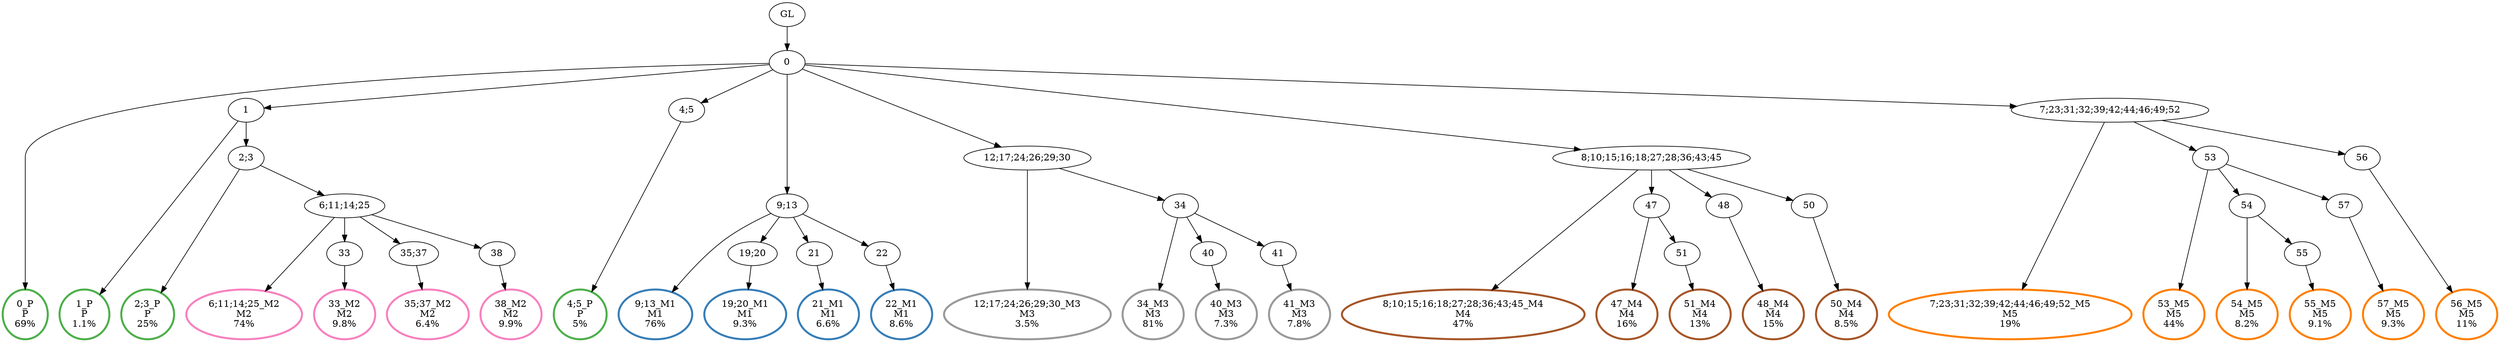 digraph T {
	{
		rank=same
		52 [penwidth=3,colorscheme=set19,color=3,label="0_P\nP\n69%"]
		50 [penwidth=3,colorscheme=set19,color=3,label="1_P\nP\n1.1%"]
		48 [penwidth=3,colorscheme=set19,color=3,label="2;3_P\nP\n25%"]
		46 [penwidth=3,colorscheme=set19,color=3,label="4;5_P\nP\n5%"]
		44 [penwidth=3,colorscheme=set19,color=2,label="9;13_M1\nM1\n76%"]
		42 [penwidth=3,colorscheme=set19,color=2,label="19;20_M1\nM1\n9.3%"]
		40 [penwidth=3,colorscheme=set19,color=2,label="21_M1\nM1\n6.6%"]
		38 [penwidth=3,colorscheme=set19,color=2,label="22_M1\nM1\n8.6%"]
		36 [penwidth=3,colorscheme=set19,color=8,label="6;11;14;25_M2\nM2\n74%"]
		34 [penwidth=3,colorscheme=set19,color=8,label="33_M2\nM2\n9.8%"]
		32 [penwidth=3,colorscheme=set19,color=8,label="35;37_M2\nM2\n6.4%"]
		30 [penwidth=3,colorscheme=set19,color=8,label="38_M2\nM2\n9.9%"]
		28 [penwidth=3,colorscheme=set19,color=9,label="12;17;24;26;29;30_M3\nM3\n3.5%"]
		26 [penwidth=3,colorscheme=set19,color=9,label="34_M3\nM3\n81%"]
		24 [penwidth=3,colorscheme=set19,color=9,label="40_M3\nM3\n7.3%"]
		22 [penwidth=3,colorscheme=set19,color=9,label="41_M3\nM3\n7.8%"]
		20 [penwidth=3,colorscheme=set19,color=7,label="8;10;15;16;18;27;28;36;43;45_M4\nM4\n47%"]
		18 [penwidth=3,colorscheme=set19,color=7,label="47_M4\nM4\n16%"]
		16 [penwidth=3,colorscheme=set19,color=7,label="51_M4\nM4\n13%"]
		14 [penwidth=3,colorscheme=set19,color=7,label="48_M4\nM4\n15%"]
		12 [penwidth=3,colorscheme=set19,color=7,label="50_M4\nM4\n8.5%"]
		10 [penwidth=3,colorscheme=set19,color=5,label="7;23;31;32;39;42;44;46;49;52_M5\nM5\n19%"]
		8 [penwidth=3,colorscheme=set19,color=5,label="53_M5\nM5\n44%"]
		6 [penwidth=3,colorscheme=set19,color=5,label="54_M5\nM5\n8.2%"]
		4 [penwidth=3,colorscheme=set19,color=5,label="55_M5\nM5\n9.1%"]
		2 [penwidth=3,colorscheme=set19,color=5,label="57_M5\nM5\n9.3%"]
		0 [penwidth=3,colorscheme=set19,color=5,label="56_M5\nM5\n11%"]
	}
	54 [label="GL"]
	53 [label="0"]
	51 [label="1"]
	49 [label="2;3"]
	47 [label="4;5"]
	45 [label="9;13"]
	43 [label="19;20"]
	41 [label="21"]
	39 [label="22"]
	37 [label="6;11;14;25"]
	35 [label="33"]
	33 [label="35;37"]
	31 [label="38"]
	29 [label="12;17;24;26;29;30"]
	27 [label="34"]
	25 [label="40"]
	23 [label="41"]
	21 [label="8;10;15;16;18;27;28;36;43;45"]
	19 [label="47"]
	17 [label="51"]
	15 [label="48"]
	13 [label="50"]
	11 [label="7;23;31;32;39;42;44;46;49;52"]
	9 [label="53"]
	7 [label="54"]
	5 [label="55"]
	3 [label="57"]
	1 [label="56"]
	54 -> 53
	53 -> 52
	53 -> 51
	53 -> 47
	53 -> 45
	53 -> 29
	53 -> 21
	53 -> 11
	51 -> 50
	51 -> 49
	49 -> 48
	49 -> 37
	47 -> 46
	45 -> 44
	45 -> 43
	45 -> 41
	45 -> 39
	43 -> 42
	41 -> 40
	39 -> 38
	37 -> 36
	37 -> 35
	37 -> 33
	37 -> 31
	35 -> 34
	33 -> 32
	31 -> 30
	29 -> 28
	29 -> 27
	27 -> 26
	27 -> 25
	27 -> 23
	25 -> 24
	23 -> 22
	21 -> 20
	21 -> 19
	21 -> 15
	21 -> 13
	19 -> 18
	19 -> 17
	17 -> 16
	15 -> 14
	13 -> 12
	11 -> 10
	11 -> 9
	11 -> 1
	9 -> 8
	9 -> 7
	9 -> 3
	7 -> 6
	7 -> 5
	5 -> 4
	3 -> 2
	1 -> 0
}
